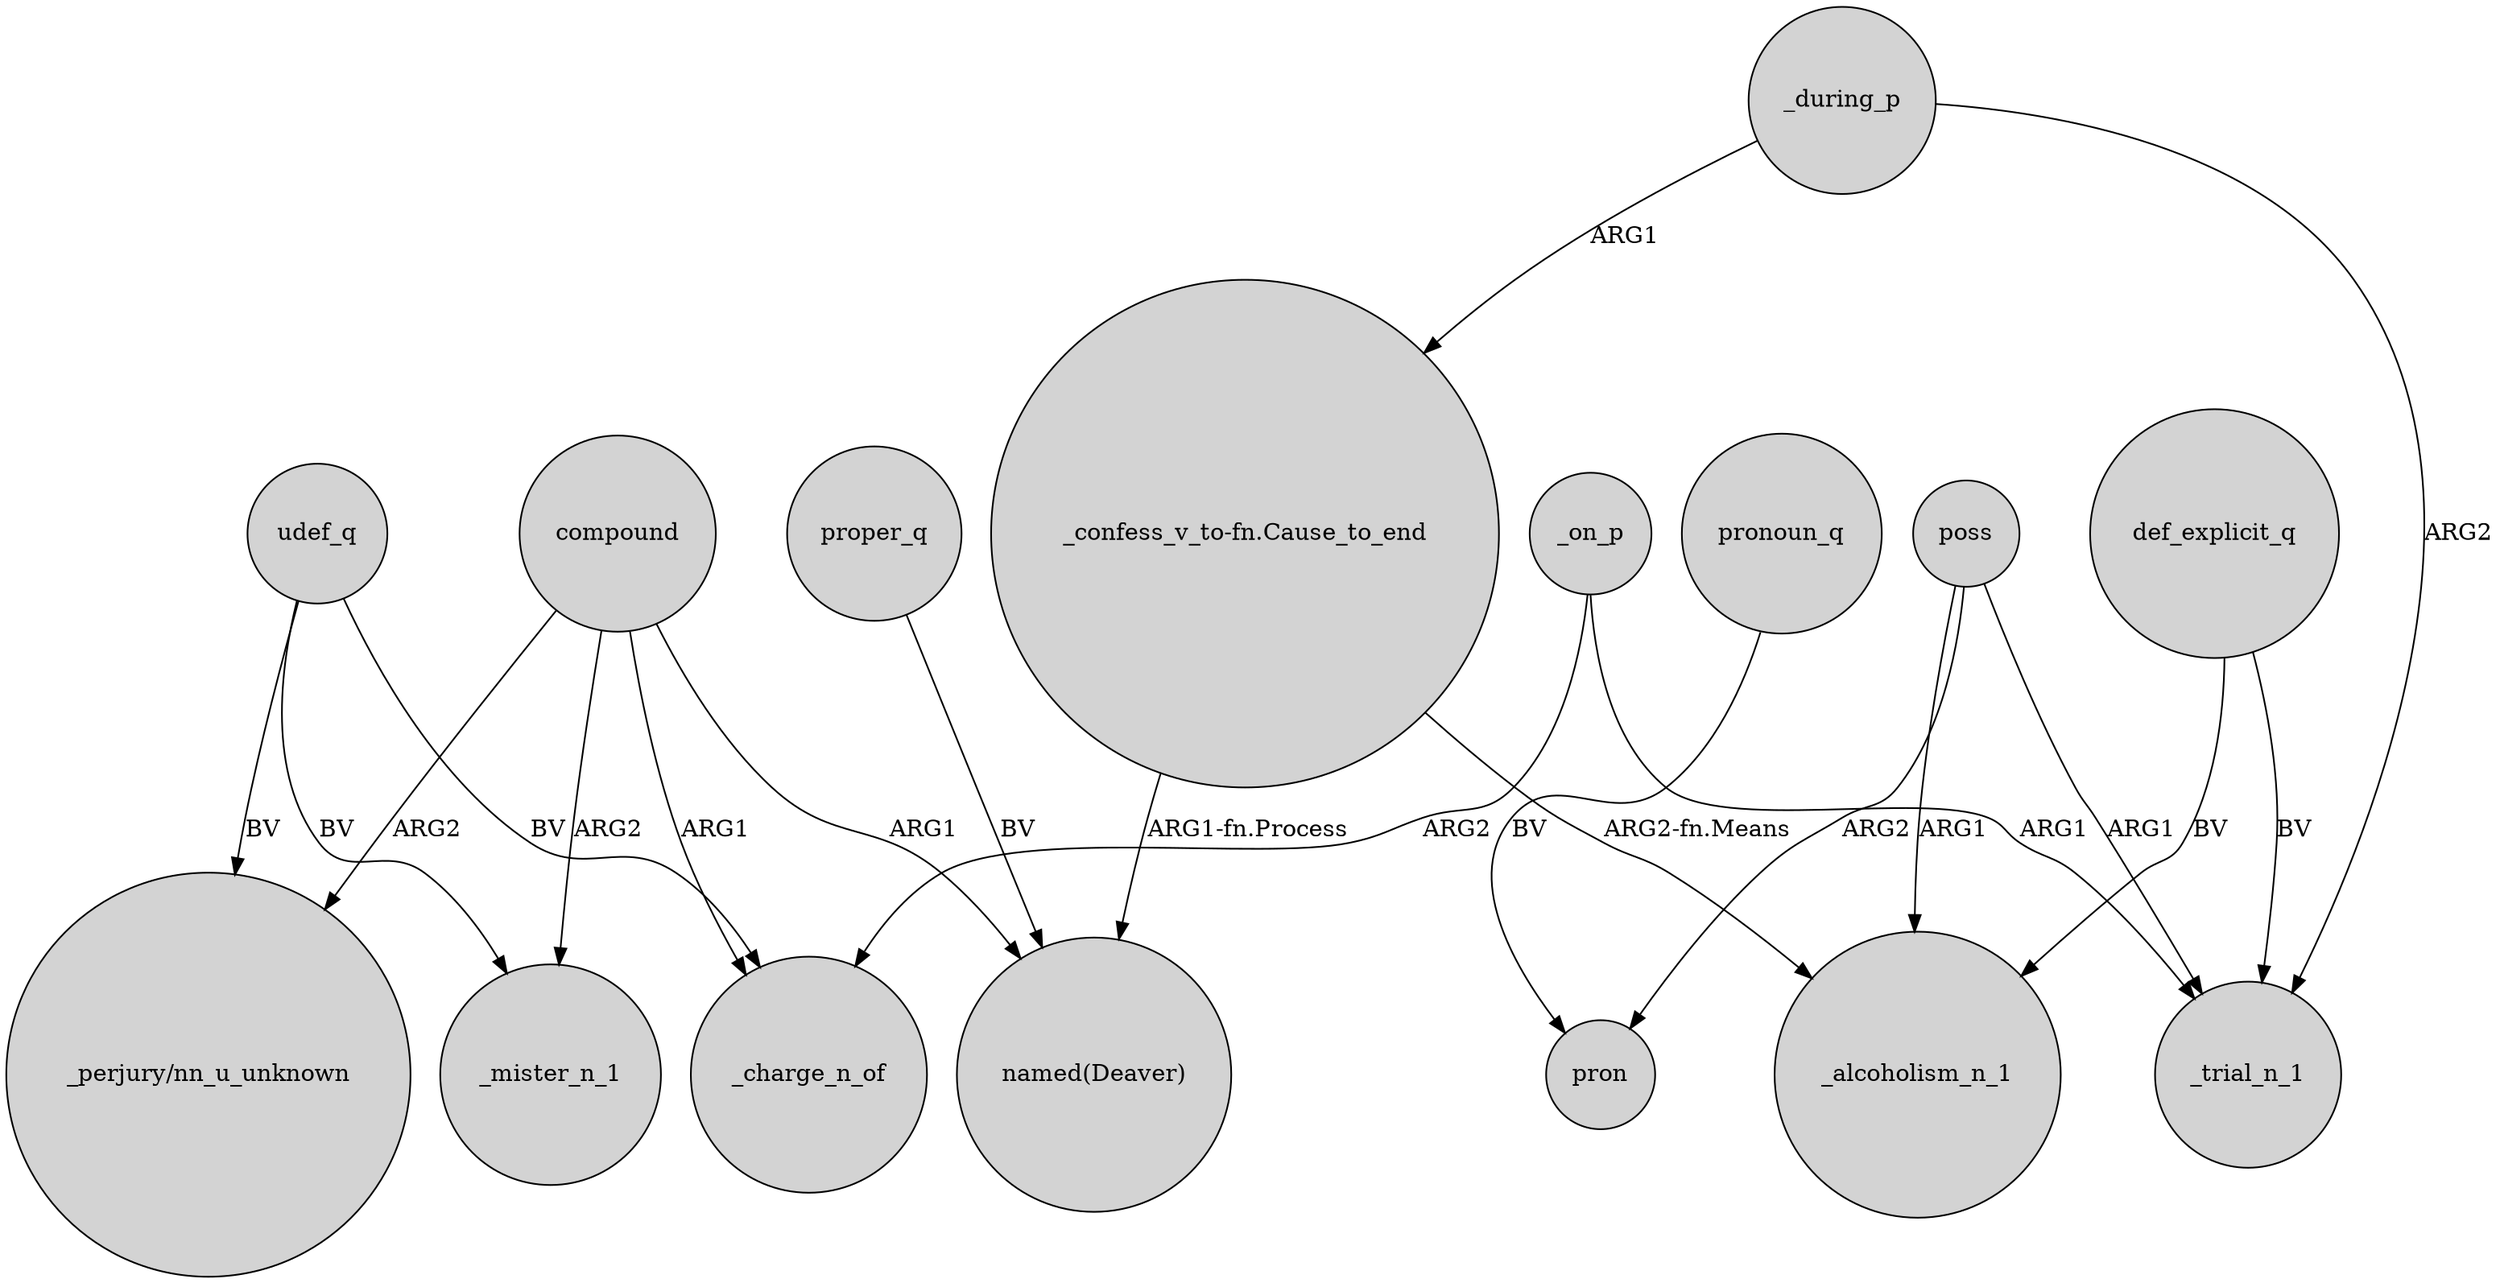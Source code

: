 digraph {
	node [shape=circle style=filled]
	"_confess_v_to-fn.Cause_to_end" -> _alcoholism_n_1 [label="ARG2-fn.Means"]
	compound -> _mister_n_1 [label=ARG2]
	_on_p -> _trial_n_1 [label=ARG1]
	udef_q -> "_perjury/nn_u_unknown" [label=BV]
	compound -> "_perjury/nn_u_unknown" [label=ARG2]
	"_confess_v_to-fn.Cause_to_end" -> "named(Deaver)" [label="ARG1-fn.Process"]
	_on_p -> _charge_n_of [label=ARG2]
	udef_q -> _mister_n_1 [label=BV]
	compound -> "named(Deaver)" [label=ARG1]
	pronoun_q -> pron [label=BV]
	compound -> _charge_n_of [label=ARG1]
	poss -> _alcoholism_n_1 [label=ARG1]
	poss -> pron [label=ARG2]
	_during_p -> _trial_n_1 [label=ARG2]
	def_explicit_q -> _alcoholism_n_1 [label=BV]
	def_explicit_q -> _trial_n_1 [label=BV]
	poss -> _trial_n_1 [label=ARG1]
	proper_q -> "named(Deaver)" [label=BV]
	udef_q -> _charge_n_of [label=BV]
	_during_p -> "_confess_v_to-fn.Cause_to_end" [label=ARG1]
}
